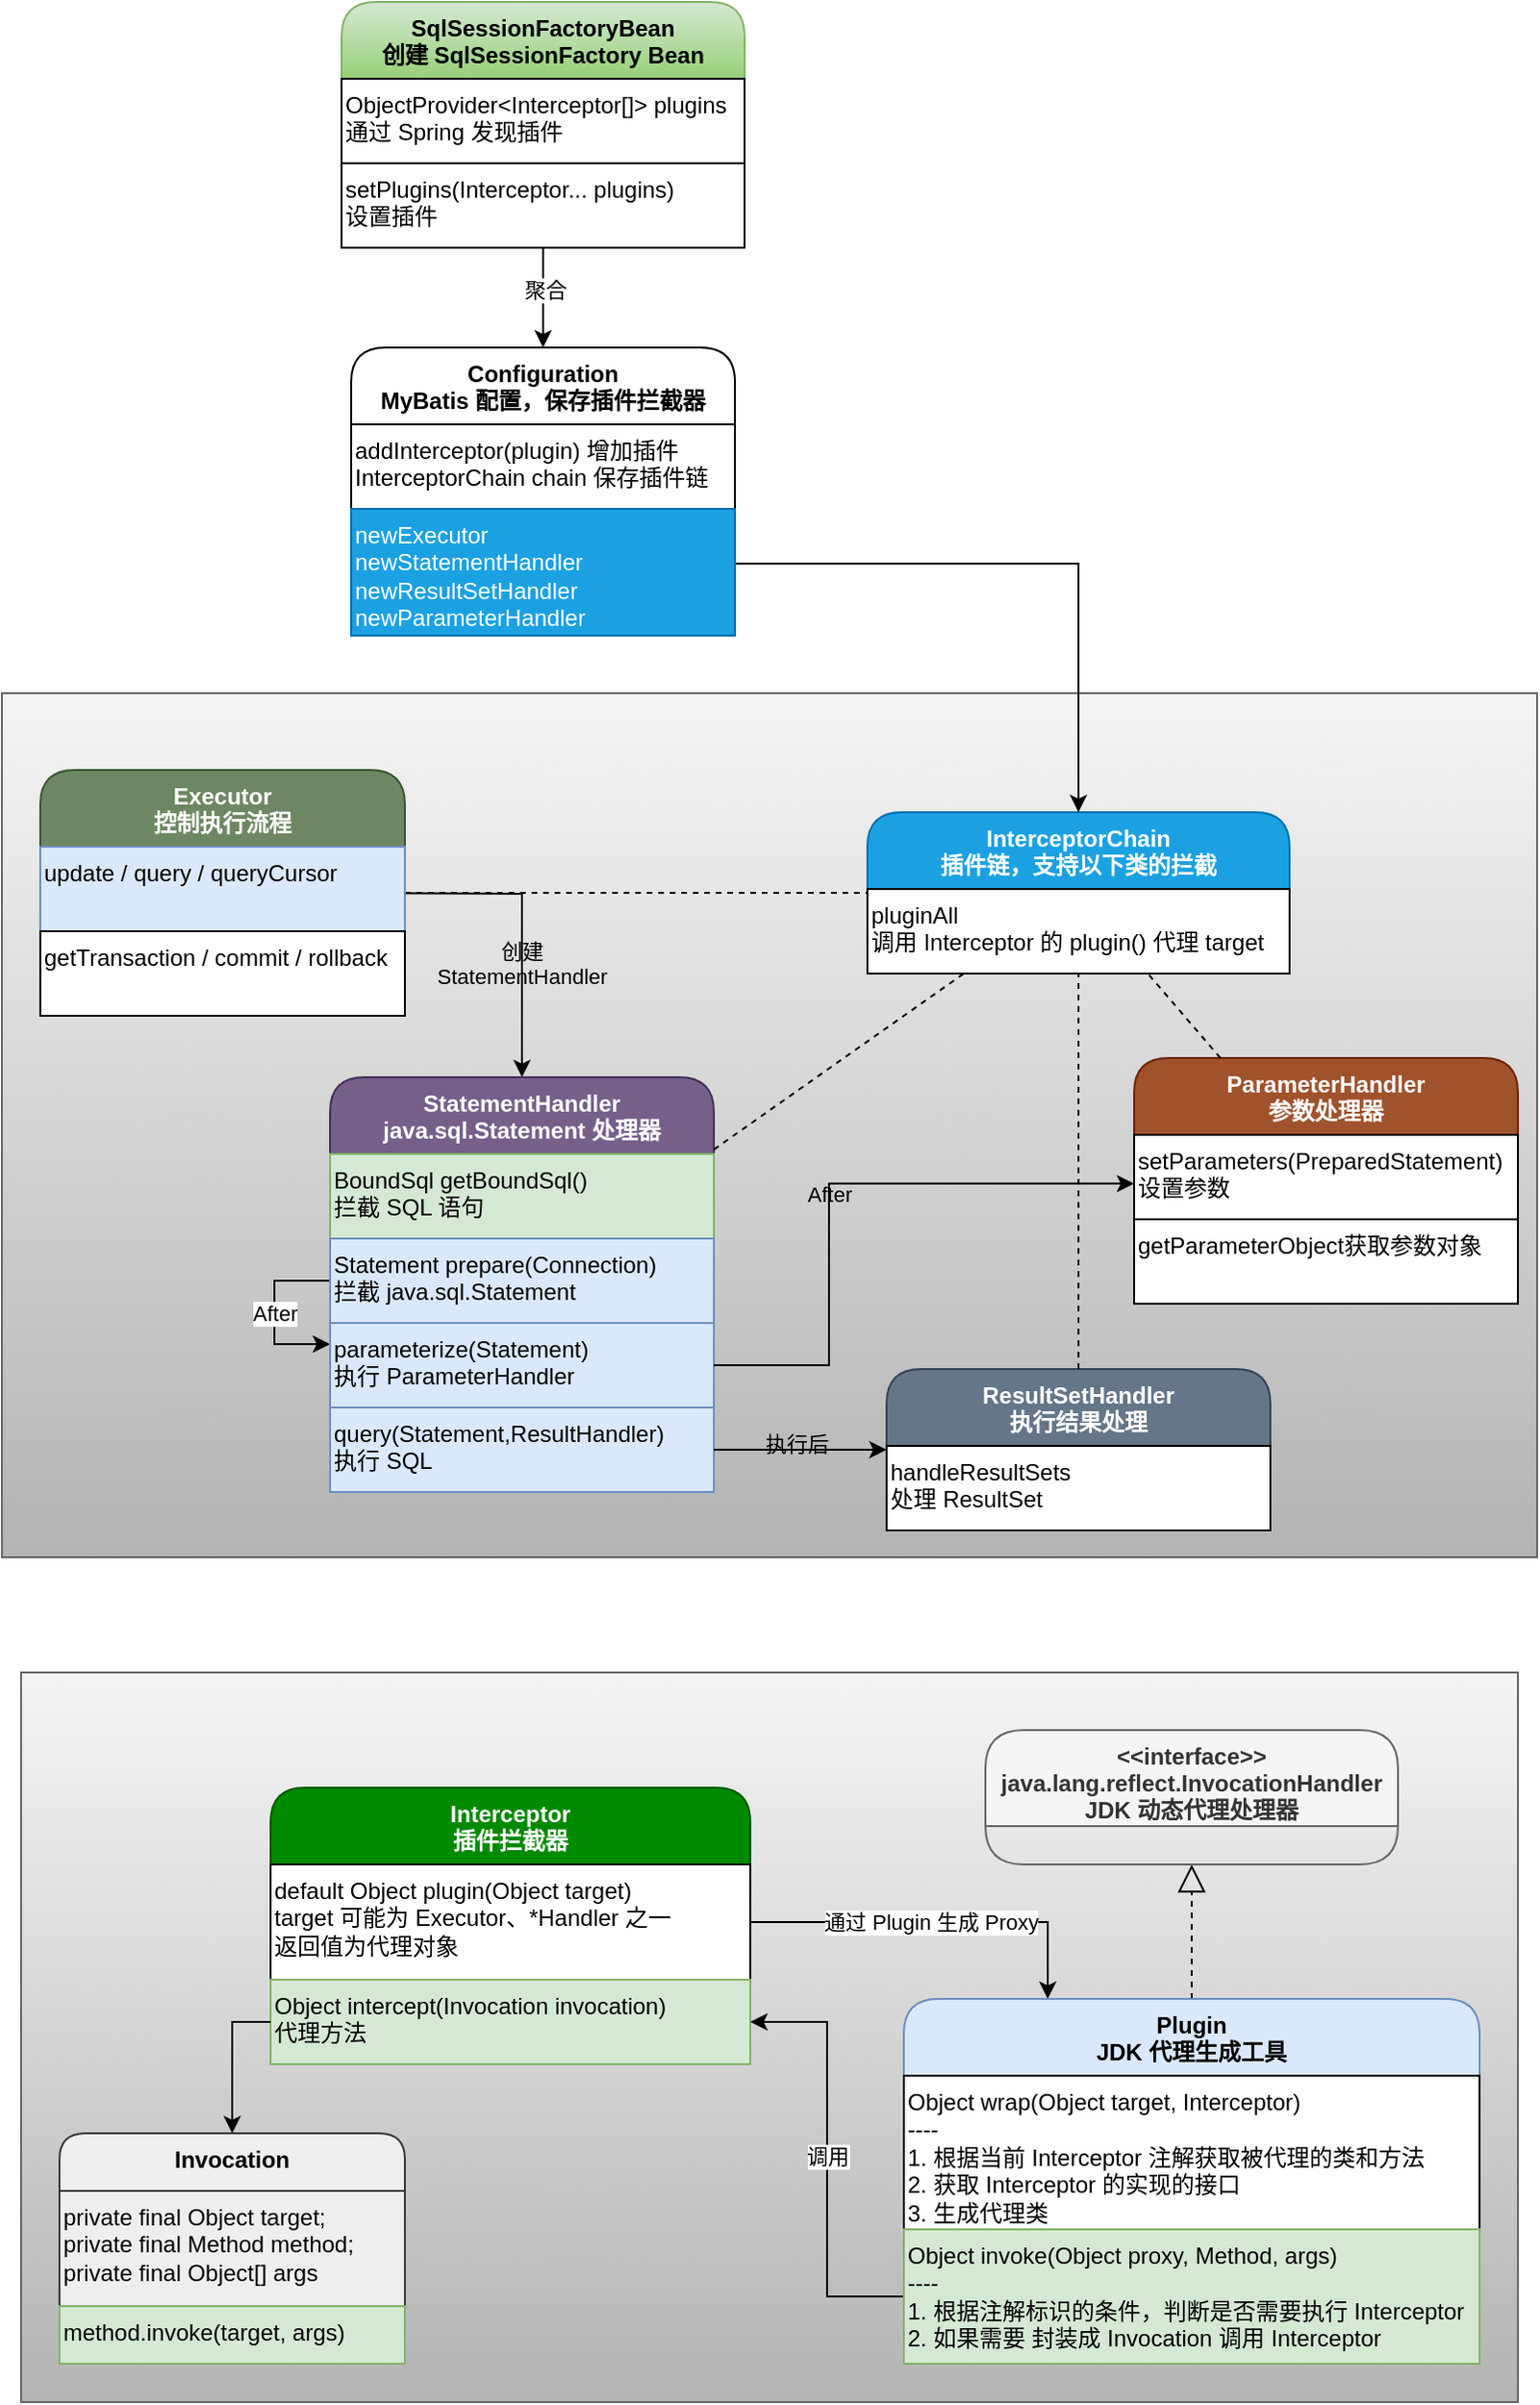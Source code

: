 <mxfile version="13.6.2" type="device"><diagram id="YXvyjFkgTotu7tPlVu3F" name="Plugin"><mxGraphModel dx="1426" dy="852" grid="1" gridSize="10" guides="1" tooltips="1" connect="1" arrows="1" fold="1" page="1" pageScale="1" pageWidth="827" pageHeight="1169" math="0" shadow="0"><root><mxCell id="vNIrbcdj6Tb2kEkjcBfy-0"/><mxCell id="_kdKjVKY2F7md_hjV1iY-48" value="Handler" parent="vNIrbcdj6Tb2kEkjcBfy-0"/><mxCell id="_kdKjVKY2F7md_hjV1iY-101" value="" style="group;gradientColor=#b3b3b3;fillColor=#f5f5f5;strokeColor=#666666;" vertex="1" connectable="0" parent="_kdKjVKY2F7md_hjV1iY-48"><mxGeometry x="14" y="470" width="800" height="450" as="geometry"/></mxCell><mxCell id="_kdKjVKY2F7md_hjV1iY-75" value="" style="rounded=0;whiteSpace=wrap;html=1;fillColor=#f5f5f5;strokeColor=#666666;gradientColor=#b3b3b3;" vertex="1" parent="_kdKjVKY2F7md_hjV1iY-101"><mxGeometry width="800" height="450" as="geometry"/></mxCell><mxCell id="_kdKjVKY2F7md_hjV1iY-49" style="edgeStyle=orthogonalEdgeStyle;rounded=0;orthogonalLoop=1;jettySize=auto;html=1;entryX=0.5;entryY=0;entryDx=0;entryDy=0;" edge="1" parent="_kdKjVKY2F7md_hjV1iY-101" target="_kdKjVKY2F7md_hjV1iY-67"><mxGeometry relative="1" as="geometry"><mxPoint x="161" y="104" as="sourcePoint"/><mxPoint x="195" y="290" as="targetPoint"/></mxGeometry></mxCell><mxCell id="_kdKjVKY2F7md_hjV1iY-50" value="创建&#10;StatementHandler" style="edgeLabel;align=center;verticalAlign=middle;resizable=0;points=[];labelBackgroundColor=none;" vertex="1" connectable="0" parent="_kdKjVKY2F7md_hjV1iY-49"><mxGeometry x="-0.036" relative="1" as="geometry"><mxPoint x="11" y="36" as="offset"/></mxGeometry></mxCell><mxCell id="_kdKjVKY2F7md_hjV1iY-59" value="InterceptorChain&#10;插件链，支持以下类的拦截" style="swimlane;fontStyle=1;align=center;verticalAlign=top;childLayout=stackLayout;horizontal=1;startSize=40;horizontalStack=0;resizeParent=1;resizeParentMax=0;resizeLast=0;collapsible=1;marginBottom=0;rounded=1;shadow=0;glass=0;sketch=0;html=0;fillColor=#1ba1e2;strokeColor=#006EAF;fontColor=#ffffff;" vertex="1" parent="_kdKjVKY2F7md_hjV1iY-101"><mxGeometry x="451" y="62" width="220" height="84" as="geometry"><mxRectangle x="200" y="1001" width="260" height="26" as="alternateBounds"/></mxGeometry></mxCell><mxCell id="_kdKjVKY2F7md_hjV1iY-60" value="pluginAll&#10;调用 Interceptor 的 plugin() 代理 target" style="rounded=0;whiteSpace=wrap;shadow=0;glass=0;sketch=0;align=left;verticalAlign=top;" vertex="1" parent="_kdKjVKY2F7md_hjV1iY-59"><mxGeometry y="40" width="220" height="44" as="geometry"/></mxCell><mxCell id="_kdKjVKY2F7md_hjV1iY-61" value="ParameterHandler&#10;参数处理器" style="swimlane;fontStyle=1;align=center;verticalAlign=top;childLayout=stackLayout;horizontal=1;startSize=40;horizontalStack=0;resizeParent=1;resizeParentMax=0;resizeLast=0;collapsible=1;marginBottom=0;rounded=1;shadow=0;glass=0;sketch=0;html=0;flipH=0;fillColor=#a0522d;strokeColor=#6D1F00;fontColor=#ffffff;" vertex="1" parent="_kdKjVKY2F7md_hjV1iY-101"><mxGeometry x="590" y="190" width="200" height="128" as="geometry"><mxRectangle x="200" y="1001" width="260" height="26" as="alternateBounds"/></mxGeometry></mxCell><mxCell id="_kdKjVKY2F7md_hjV1iY-62" value="setParameters(PreparedStatement)&#10;设置参数" style="rounded=0;whiteSpace=wrap;shadow=0;glass=0;sketch=0;align=left;verticalAlign=top;flipH=0;" vertex="1" parent="_kdKjVKY2F7md_hjV1iY-61"><mxGeometry y="40" width="200" height="44" as="geometry"/></mxCell><mxCell id="_kdKjVKY2F7md_hjV1iY-63" value="getParameterObject获取参数对象" style="rounded=0;whiteSpace=wrap;shadow=0;glass=0;sketch=0;align=left;verticalAlign=top;flipH=0;" vertex="1" parent="_kdKjVKY2F7md_hjV1iY-61"><mxGeometry y="84" width="200" height="44" as="geometry"/></mxCell><mxCell id="_kdKjVKY2F7md_hjV1iY-56" value="" style="endArrow=none;dashed=1;html=1;" edge="1" parent="_kdKjVKY2F7md_hjV1iY-101" source="_kdKjVKY2F7md_hjV1iY-61" target="_kdKjVKY2F7md_hjV1iY-59"><mxGeometry width="50" height="50" relative="1" as="geometry"><mxPoint x="-99" y="-10" as="sourcePoint"/><mxPoint x="-49" y="-60" as="targetPoint"/></mxGeometry></mxCell><mxCell id="_kdKjVKY2F7md_hjV1iY-58" value="" style="endArrow=none;dashed=1;html=1;" edge="1" parent="_kdKjVKY2F7md_hjV1iY-101" source="_kdKjVKY2F7md_hjV1iY-64" target="_kdKjVKY2F7md_hjV1iY-59"><mxGeometry width="50" height="50" relative="1" as="geometry"><mxPoint x="-79" y="10" as="sourcePoint"/><mxPoint x="-29" y="-40" as="targetPoint"/></mxGeometry></mxCell><mxCell id="_kdKjVKY2F7md_hjV1iY-67" value="StatementHandler&#10;java.sql.Statement 处理器" style="swimlane;fontStyle=1;align=center;verticalAlign=top;childLayout=stackLayout;horizontal=1;startSize=40;horizontalStack=0;resizeParent=1;resizeParentMax=0;resizeLast=0;collapsible=1;marginBottom=0;rounded=1;shadow=0;glass=0;sketch=0;html=0;flipH=0;fillColor=#76608a;strokeColor=#432D57;fontColor=#ffffff;" vertex="1" parent="_kdKjVKY2F7md_hjV1iY-101"><mxGeometry x="171" y="200" width="200" height="216" as="geometry"><mxRectangle x="200" y="1001" width="260" height="26" as="alternateBounds"/></mxGeometry></mxCell><mxCell id="_kdKjVKY2F7md_hjV1iY-68" value="BoundSql getBoundSql()&#10;拦截 SQL 语句" style="rounded=0;whiteSpace=wrap;shadow=0;glass=0;sketch=0;align=left;verticalAlign=top;flipH=0;fillColor=#d5e8d4;strokeColor=#82b366;" vertex="1" parent="_kdKjVKY2F7md_hjV1iY-67"><mxGeometry y="40" width="200" height="44" as="geometry"/></mxCell><mxCell id="_kdKjVKY2F7md_hjV1iY-69" value="After" style="edgeStyle=orthogonalEdgeStyle;rounded=0;orthogonalLoop=1;jettySize=auto;html=1;exitX=0;exitY=0.5;exitDx=0;exitDy=0;entryX=0;entryY=0.25;entryDx=0;entryDy=0;" edge="1" parent="_kdKjVKY2F7md_hjV1iY-67" source="_kdKjVKY2F7md_hjV1iY-70" target="_kdKjVKY2F7md_hjV1iY-71"><mxGeometry relative="1" as="geometry"><Array as="points"><mxPoint x="-29" y="106"/><mxPoint x="-29" y="139"/></Array></mxGeometry></mxCell><mxCell id="_kdKjVKY2F7md_hjV1iY-70" value="Statement prepare(Connection)&#10;拦截 java.sql.Statement" style="rounded=0;whiteSpace=wrap;shadow=0;glass=0;sketch=0;align=left;verticalAlign=top;flipH=0;fillColor=#dae8fc;strokeColor=#6c8ebf;" vertex="1" parent="_kdKjVKY2F7md_hjV1iY-67"><mxGeometry y="84" width="200" height="44" as="geometry"/></mxCell><mxCell id="_kdKjVKY2F7md_hjV1iY-71" value="parameterize(Statement)&#10;执行 ParameterHandler" style="rounded=0;whiteSpace=wrap;shadow=0;glass=0;sketch=0;align=left;verticalAlign=top;flipH=0;fillColor=#dae8fc;strokeColor=#6c8ebf;" vertex="1" parent="_kdKjVKY2F7md_hjV1iY-67"><mxGeometry y="128" width="200" height="44" as="geometry"/></mxCell><mxCell id="_kdKjVKY2F7md_hjV1iY-72" value="query(Statement,ResultHandler)&#10;执行 SQL" style="rounded=0;whiteSpace=wrap;shadow=0;glass=0;sketch=0;align=left;verticalAlign=top;flipH=0;fillColor=#dae8fc;strokeColor=#6c8ebf;" vertex="1" parent="_kdKjVKY2F7md_hjV1iY-67"><mxGeometry y="172" width="200" height="44" as="geometry"/></mxCell><mxCell id="_kdKjVKY2F7md_hjV1iY-53" style="edgeStyle=orthogonalEdgeStyle;rounded=0;orthogonalLoop=1;jettySize=auto;html=1;entryX=0;entryY=0.578;entryDx=0;entryDy=0;exitX=1;exitY=0.5;exitDx=0;exitDy=0;entryPerimeter=0;" edge="1" parent="_kdKjVKY2F7md_hjV1iY-101" source="_kdKjVKY2F7md_hjV1iY-71" target="_kdKjVKY2F7md_hjV1iY-62"><mxGeometry relative="1" as="geometry"><Array as="points"><mxPoint x="431" y="350"/><mxPoint x="431" y="255"/></Array></mxGeometry></mxCell><mxCell id="_kdKjVKY2F7md_hjV1iY-54" value="After" style="edgeLabel;html=1;align=center;verticalAlign=middle;resizable=0;points=[];labelBackgroundColor=none;" vertex="1" connectable="0" parent="_kdKjVKY2F7md_hjV1iY-53"><mxGeometry x="-0.045" relative="1" as="geometry"><mxPoint as="offset"/></mxGeometry></mxCell><mxCell id="_kdKjVKY2F7md_hjV1iY-57" value="" style="endArrow=none;dashed=1;html=1;" edge="1" parent="_kdKjVKY2F7md_hjV1iY-101" source="_kdKjVKY2F7md_hjV1iY-67" target="_kdKjVKY2F7md_hjV1iY-59"><mxGeometry width="50" height="50" relative="1" as="geometry"><mxPoint x="-89" as="sourcePoint"/><mxPoint x="-39" y="-50" as="targetPoint"/></mxGeometry></mxCell><mxCell id="_kdKjVKY2F7md_hjV1iY-73" value="ResultSetHandler&#10;执行结果处理" style="swimlane;fontStyle=1;align=center;verticalAlign=top;childLayout=stackLayout;horizontal=1;startSize=40;horizontalStack=0;resizeParent=1;resizeParentMax=0;resizeLast=0;collapsible=1;marginBottom=0;rounded=1;shadow=0;glass=0;sketch=0;html=0;flipH=0;fillColor=#647687;strokeColor=#314354;fontColor=#ffffff;" vertex="1" parent="_kdKjVKY2F7md_hjV1iY-101"><mxGeometry x="461" y="352" width="200" height="84" as="geometry"><mxRectangle x="200" y="1001" width="260" height="26" as="alternateBounds"/></mxGeometry></mxCell><mxCell id="_kdKjVKY2F7md_hjV1iY-74" value="handleResultSets&#10;处理 ResultSet" style="rounded=0;whiteSpace=wrap;shadow=0;glass=0;sketch=0;align=left;verticalAlign=top;flipH=0;" vertex="1" parent="_kdKjVKY2F7md_hjV1iY-73"><mxGeometry y="40" width="200" height="44" as="geometry"/></mxCell><mxCell id="_kdKjVKY2F7md_hjV1iY-55" value="" style="endArrow=none;dashed=1;html=1;" edge="1" parent="_kdKjVKY2F7md_hjV1iY-101" source="_kdKjVKY2F7md_hjV1iY-73" target="_kdKjVKY2F7md_hjV1iY-59"><mxGeometry width="50" height="50" relative="1" as="geometry"><mxPoint x="-109" y="-20" as="sourcePoint"/><mxPoint x="-59" y="-70" as="targetPoint"/></mxGeometry></mxCell><mxCell id="_kdKjVKY2F7md_hjV1iY-51" style="edgeStyle=orthogonalEdgeStyle;rounded=0;orthogonalLoop=1;jettySize=auto;html=1;exitX=1;exitY=0.5;exitDx=0;exitDy=0;entryX=0;entryY=0.5;entryDx=0;entryDy=0;" edge="1" parent="_kdKjVKY2F7md_hjV1iY-101" source="_kdKjVKY2F7md_hjV1iY-72" target="_kdKjVKY2F7md_hjV1iY-73"><mxGeometry relative="1" as="geometry"/></mxCell><mxCell id="_kdKjVKY2F7md_hjV1iY-52" value="执行后" style="edgeLabel;html=1;align=center;verticalAlign=middle;resizable=0;points=[];labelBackgroundColor=none;" vertex="1" connectable="0" parent="_kdKjVKY2F7md_hjV1iY-51"><mxGeometry x="-0.055" y="3" relative="1" as="geometry"><mxPoint as="offset"/></mxGeometry></mxCell><mxCell id="_kdKjVKY2F7md_hjV1iY-64" value="Executor&#10;控制执行流程" style="swimlane;fontStyle=1;align=center;verticalAlign=top;childLayout=stackLayout;horizontal=1;startSize=40;horizontalStack=0;resizeParent=1;resizeParentMax=0;resizeLast=0;collapsible=1;marginBottom=0;rounded=1;shadow=0;glass=0;sketch=0;html=0;flipH=0;fillColor=#6d8764;strokeColor=#3A5431;fontColor=#ffffff;" vertex="1" parent="_kdKjVKY2F7md_hjV1iY-101"><mxGeometry x="20" y="40" width="190" height="128" as="geometry"><mxRectangle x="200" y="1001" width="260" height="26" as="alternateBounds"/></mxGeometry></mxCell><mxCell id="_kdKjVKY2F7md_hjV1iY-65" value="update / query / queryCursor" style="rounded=0;whiteSpace=wrap;shadow=0;glass=0;sketch=0;align=left;verticalAlign=top;flipH=0;fillColor=#dae8fc;strokeColor=#6c8ebf;" vertex="1" parent="_kdKjVKY2F7md_hjV1iY-64"><mxGeometry y="40" width="190" height="44" as="geometry"/></mxCell><mxCell id="_kdKjVKY2F7md_hjV1iY-66" value="getTransaction / commit / rollback" style="rounded=0;whiteSpace=wrap;shadow=0;glass=0;sketch=0;align=left;verticalAlign=top;flipH=0;" vertex="1" parent="_kdKjVKY2F7md_hjV1iY-64"><mxGeometry y="84" width="190" height="44" as="geometry"/></mxCell><mxCell id="vNIrbcdj6Tb2kEkjcBfy-1" parent="vNIrbcdj6Tb2kEkjcBfy-0"/><mxCell id="_kdKjVKY2F7md_hjV1iY-10" style="edgeStyle=orthogonalEdgeStyle;rounded=0;orthogonalLoop=1;jettySize=auto;html=1;exitX=0.5;exitY=1;exitDx=0;exitDy=0;" edge="1" parent="vNIrbcdj6Tb2kEkjcBfy-1" source="_kdKjVKY2F7md_hjV1iY-5" target="_kdKjVKY2F7md_hjV1iY-6"><mxGeometry relative="1" as="geometry"/></mxCell><mxCell id="_kdKjVKY2F7md_hjV1iY-11" value="聚合" style="edgeLabel;html=1;align=center;verticalAlign=middle;resizable=0;points=[];" vertex="1" connectable="0" parent="_kdKjVKY2F7md_hjV1iY-10"><mxGeometry x="-0.154" y="1" relative="1" as="geometry"><mxPoint as="offset"/></mxGeometry></mxCell><mxCell id="_kdKjVKY2F7md_hjV1iY-13" style="edgeStyle=orthogonalEdgeStyle;rounded=0;orthogonalLoop=1;jettySize=auto;html=1;exitX=1;exitY=0.75;exitDx=0;exitDy=0;entryX=0.5;entryY=0;entryDx=0;entryDy=0;" edge="1" parent="vNIrbcdj6Tb2kEkjcBfy-1" source="_kdKjVKY2F7md_hjV1iY-6" target="_kdKjVKY2F7md_hjV1iY-59"><mxGeometry relative="1" as="geometry"><mxPoint x="591" y="532" as="targetPoint"/><mxPoint x="396" y="402" as="sourcePoint"/></mxGeometry></mxCell><mxCell id="pYf-0QWCblDYZuOl6HBY-36" value="SqlSessionFactoryBean&#10;创建 SqlSessionFactory Bean" style="swimlane;fontStyle=1;align=center;verticalAlign=top;childLayout=stackLayout;horizontal=1;startSize=40;horizontalStack=0;resizeParent=1;resizeParentMax=0;resizeLast=0;collapsible=1;marginBottom=0;rounded=1;shadow=0;glass=0;sketch=0;html=0;gradientColor=#97d077;fillColor=#d5e8d4;strokeColor=#82b366;" parent="vNIrbcdj6Tb2kEkjcBfy-1" vertex="1"><mxGeometry x="191" y="110" width="210" height="128" as="geometry"><mxRectangle x="200" y="1001" width="260" height="26" as="alternateBounds"/></mxGeometry></mxCell><mxCell id="pYf-0QWCblDYZuOl6HBY-37" value="ObjectProvider&lt;Interceptor[]&gt; plugins&#10;通过 Spring 发现插件" style="rounded=0;whiteSpace=wrap;shadow=0;glass=0;sketch=0;align=left;verticalAlign=top;" parent="pYf-0QWCblDYZuOl6HBY-36" vertex="1"><mxGeometry y="40" width="210" height="44" as="geometry"/></mxCell><mxCell id="_kdKjVKY2F7md_hjV1iY-5" value="setPlugins(Interceptor... plugins)&#10;设置插件" style="rounded=0;whiteSpace=wrap;shadow=0;glass=0;sketch=0;align=left;verticalAlign=top;" vertex="1" parent="pYf-0QWCblDYZuOl6HBY-36"><mxGeometry y="84" width="210" height="44" as="geometry"/></mxCell><mxCell id="_kdKjVKY2F7md_hjV1iY-6" value="Configuration&#10;MyBatis 配置，保存插件拦截器" style="swimlane;fontStyle=1;align=center;verticalAlign=top;childLayout=stackLayout;horizontal=1;startSize=40;horizontalStack=0;resizeParent=1;resizeParentMax=0;resizeLast=0;collapsible=1;marginBottom=0;rounded=1;shadow=0;glass=0;sketch=0;html=0;" vertex="1" parent="vNIrbcdj6Tb2kEkjcBfy-1"><mxGeometry x="196" y="290" width="200" height="150" as="geometry"><mxRectangle x="200" y="1001" width="260" height="26" as="alternateBounds"/></mxGeometry></mxCell><mxCell id="_kdKjVKY2F7md_hjV1iY-7" value="addInterceptor(plugin) 增加插件&#10;InterceptorChain chain 保存插件链&#10;" style="rounded=0;whiteSpace=wrap;shadow=0;glass=0;sketch=0;align=left;verticalAlign=top;" vertex="1" parent="_kdKjVKY2F7md_hjV1iY-6"><mxGeometry y="40" width="200" height="44" as="geometry"/></mxCell><mxCell id="_kdKjVKY2F7md_hjV1iY-45" value="newExecutor&#10;newStatementHandler&#10;newResultSetHandler&#10;newParameterHandler" style="rounded=0;whiteSpace=wrap;shadow=0;glass=0;sketch=0;align=left;verticalAlign=top;fillColor=#1ba1e2;strokeColor=#006EAF;fontColor=#ffffff;" vertex="1" parent="_kdKjVKY2F7md_hjV1iY-6"><mxGeometry y="84" width="200" height="66" as="geometry"/></mxCell><mxCell id="_kdKjVKY2F7md_hjV1iY-77" value="Intercepter" parent="vNIrbcdj6Tb2kEkjcBfy-0"/><mxCell id="_kdKjVKY2F7md_hjV1iY-100" value="" style="group" vertex="1" connectable="0" parent="_kdKjVKY2F7md_hjV1iY-77"><mxGeometry x="24" y="980" width="780" height="380" as="geometry"/></mxCell><mxCell id="_kdKjVKY2F7md_hjV1iY-99" value="" style="rounded=0;whiteSpace=wrap;html=1;labelBackgroundColor=none;fillColor=#f5f5f5;strokeColor=#666666;gradientColor=#b3b3b3;" vertex="1" parent="_kdKjVKY2F7md_hjV1iY-100"><mxGeometry width="780" height="380" as="geometry"/></mxCell><mxCell id="_kdKjVKY2F7md_hjV1iY-78" value="Interceptor&#10;插件拦截器" style="swimlane;fontStyle=1;align=center;verticalAlign=top;childLayout=stackLayout;horizontal=1;startSize=40;horizontalStack=0;resizeParent=1;resizeParentMax=0;resizeLast=0;collapsible=1;marginBottom=0;rounded=1;shadow=0;glass=0;sketch=0;html=0;labelBackgroundColor=none;fillColor=#008a00;strokeColor=#005700;fontColor=#ffffff;" vertex="1" parent="_kdKjVKY2F7md_hjV1iY-100"><mxGeometry x="130" y="60" width="250" height="144" as="geometry"><mxRectangle x="200" y="1001" width="260" height="26" as="alternateBounds"/></mxGeometry></mxCell><mxCell id="_kdKjVKY2F7md_hjV1iY-79" value="default Object plugin(Object target)&#10;target 可能为 Executor、*Handler 之一&#10;返回值为代理对象" style="rounded=0;whiteSpace=wrap;shadow=0;glass=0;sketch=0;align=left;verticalAlign=top;" vertex="1" parent="_kdKjVKY2F7md_hjV1iY-78"><mxGeometry y="40" width="250" height="60" as="geometry"/></mxCell><mxCell id="_kdKjVKY2F7md_hjV1iY-80" value="Object intercept(Invocation invocation)&#10;代理方法" style="rounded=0;whiteSpace=wrap;shadow=0;glass=0;sketch=0;align=left;verticalAlign=top;fillColor=#d5e8d4;strokeColor=#82b366;" vertex="1" parent="_kdKjVKY2F7md_hjV1iY-78"><mxGeometry y="100" width="250" height="44" as="geometry"/></mxCell><mxCell id="_kdKjVKY2F7md_hjV1iY-93" value="" style="endArrow=block;dashed=1;endFill=0;endSize=12;html=1;edgeStyle=orthogonalEdgeStyle;exitX=0.5;exitY=0;exitDx=0;exitDy=0;entryX=0.5;entryY=1;entryDx=0;entryDy=0;" edge="1" parent="_kdKjVKY2F7md_hjV1iY-100" source="_kdKjVKY2F7md_hjV1iY-88"><mxGeometry x="362.5" y="145" width="160" as="geometry"><mxPoint x="542.5" y="435" as="sourcePoint"/><mxPoint x="610" y="100" as="targetPoint"/></mxGeometry></mxCell><mxCell id="_kdKjVKY2F7md_hjV1iY-95" style="edgeStyle=orthogonalEdgeStyle;rounded=0;orthogonalLoop=1;jettySize=auto;html=1;exitX=1;exitY=0.5;exitDx=0;exitDy=0;entryX=0.25;entryY=0;entryDx=0;entryDy=0;" edge="1" parent="_kdKjVKY2F7md_hjV1iY-100" source="_kdKjVKY2F7md_hjV1iY-79" target="_kdKjVKY2F7md_hjV1iY-88"><mxGeometry relative="1" as="geometry"/></mxCell><mxCell id="_kdKjVKY2F7md_hjV1iY-96" value="通过 Plugin 生成 Proxy" style="edgeLabel;html=1;align=center;verticalAlign=middle;resizable=0;points=[];" vertex="1" connectable="0" parent="_kdKjVKY2F7md_hjV1iY-95"><mxGeometry x="-0.042" relative="1" as="geometry"><mxPoint as="offset"/></mxGeometry></mxCell><mxCell id="_kdKjVKY2F7md_hjV1iY-97" style="edgeStyle=orthogonalEdgeStyle;rounded=0;orthogonalLoop=1;jettySize=auto;html=1;exitX=0;exitY=0.5;exitDx=0;exitDy=0;entryX=1;entryY=0.5;entryDx=0;entryDy=0;" edge="1" parent="_kdKjVKY2F7md_hjV1iY-100" source="_kdKjVKY2F7md_hjV1iY-94" target="_kdKjVKY2F7md_hjV1iY-80"><mxGeometry relative="1" as="geometry"/></mxCell><mxCell id="_kdKjVKY2F7md_hjV1iY-98" value="调用" style="edgeLabel;html=1;align=center;verticalAlign=middle;resizable=0;points=[];" vertex="1" connectable="0" parent="_kdKjVKY2F7md_hjV1iY-97"><mxGeometry x="0.013" relative="1" as="geometry"><mxPoint as="offset"/></mxGeometry></mxCell><mxCell id="_kdKjVKY2F7md_hjV1iY-88" value="Plugin&#10;JDK 代理生成工具" style="swimlane;fontStyle=1;align=center;verticalAlign=top;childLayout=stackLayout;horizontal=1;startSize=40;horizontalStack=0;resizeParent=1;resizeParentMax=0;resizeLast=0;collapsible=1;marginBottom=0;rounded=1;shadow=0;glass=0;sketch=0;html=0;labelBackgroundColor=none;fillColor=#dae8fc;strokeColor=#6c8ebf;" vertex="1" parent="_kdKjVKY2F7md_hjV1iY-100"><mxGeometry x="460" y="170" width="300" height="190" as="geometry"><mxRectangle x="200" y="1001" width="260" height="26" as="alternateBounds"/></mxGeometry></mxCell><mxCell id="_kdKjVKY2F7md_hjV1iY-90" value="Object wrap(Object target, Interceptor)&#10;----&#10;1. 根据当前 Interceptor 注解获取被代理的类和方法&#10;2. 获取 Interceptor 的实现的接口&#10;3. 生成代理类&#10;" style="rounded=0;whiteSpace=wrap;shadow=0;glass=0;sketch=0;align=left;verticalAlign=top;" vertex="1" parent="_kdKjVKY2F7md_hjV1iY-88"><mxGeometry y="40" width="300" height="80" as="geometry"/></mxCell><mxCell id="_kdKjVKY2F7md_hjV1iY-94" value="Object invoke(Object proxy, Method, args)&#10;----&#10;1. 根据注解标识的条件，判断是否需要执行 Interceptor&#10;2. 如果需要 封装成 Invocation 调用 Interceptor" style="rounded=0;whiteSpace=wrap;shadow=0;glass=0;sketch=0;align=left;verticalAlign=top;fillColor=#d5e8d4;strokeColor=#82b366;" vertex="1" parent="_kdKjVKY2F7md_hjV1iY-88"><mxGeometry y="120" width="300" height="70" as="geometry"/></mxCell><mxCell id="_kdKjVKY2F7md_hjV1iY-91" value="&lt;&lt;interface&gt;&gt;&#10;java.lang.reflect.InvocationHandler&#10;JDK 动态代理处理器" style="swimlane;fontStyle=1;align=center;verticalAlign=top;childLayout=stackLayout;horizontal=1;startSize=50;horizontalStack=0;resizeParent=1;resizeParentMax=0;resizeLast=0;collapsible=1;marginBottom=0;rounded=1;shadow=0;glass=0;sketch=0;html=0;labelBackgroundColor=none;fillColor=#f5f5f5;strokeColor=#666666;fontColor=#333333;" vertex="1" parent="_kdKjVKY2F7md_hjV1iY-100"><mxGeometry x="502.5" y="30" width="215" height="70" as="geometry"><mxRectangle x="200" y="1001" width="260" height="26" as="alternateBounds"/></mxGeometry></mxCell><mxCell id="_kdKjVKY2F7md_hjV1iY-82" value="Invocation" style="swimlane;fontStyle=1;align=center;verticalAlign=top;childLayout=stackLayout;horizontal=1;startSize=30;horizontalStack=0;resizeParent=1;resizeParentMax=0;resizeLast=0;collapsible=1;marginBottom=0;rounded=1;shadow=0;glass=0;sketch=0;html=0;labelBackgroundColor=none;fillColor=#eeeeee;strokeColor=#36393d;" vertex="1" parent="_kdKjVKY2F7md_hjV1iY-100"><mxGeometry x="20" y="240" width="180" height="120" as="geometry"><mxRectangle x="200" y="1001" width="260" height="26" as="alternateBounds"/></mxGeometry></mxCell><mxCell id="_kdKjVKY2F7md_hjV1iY-84" value="private final Object target;&#10;private final Method method;&#10;private final Object[] args" style="rounded=0;whiteSpace=wrap;shadow=0;glass=0;sketch=0;align=left;verticalAlign=top;fillColor=#eeeeee;strokeColor=#36393d;" vertex="1" parent="_kdKjVKY2F7md_hjV1iY-82"><mxGeometry y="30" width="180" height="60" as="geometry"/></mxCell><mxCell id="_kdKjVKY2F7md_hjV1iY-86" value="method.invoke(target, args)" style="rounded=0;whiteSpace=wrap;shadow=0;glass=0;sketch=0;align=left;verticalAlign=top;fillColor=#d5e8d4;strokeColor=#82b366;" vertex="1" parent="_kdKjVKY2F7md_hjV1iY-82"><mxGeometry y="90" width="180" height="30" as="geometry"/></mxCell><mxCell id="_kdKjVKY2F7md_hjV1iY-87" style="edgeStyle=orthogonalEdgeStyle;rounded=0;orthogonalLoop=1;jettySize=auto;html=1;exitX=0;exitY=0.5;exitDx=0;exitDy=0;entryX=0.5;entryY=0;entryDx=0;entryDy=0;" edge="1" parent="_kdKjVKY2F7md_hjV1iY-100" source="_kdKjVKY2F7md_hjV1iY-80" target="_kdKjVKY2F7md_hjV1iY-82"><mxGeometry relative="1" as="geometry"/></mxCell></root></mxGraphModel></diagram></mxfile>